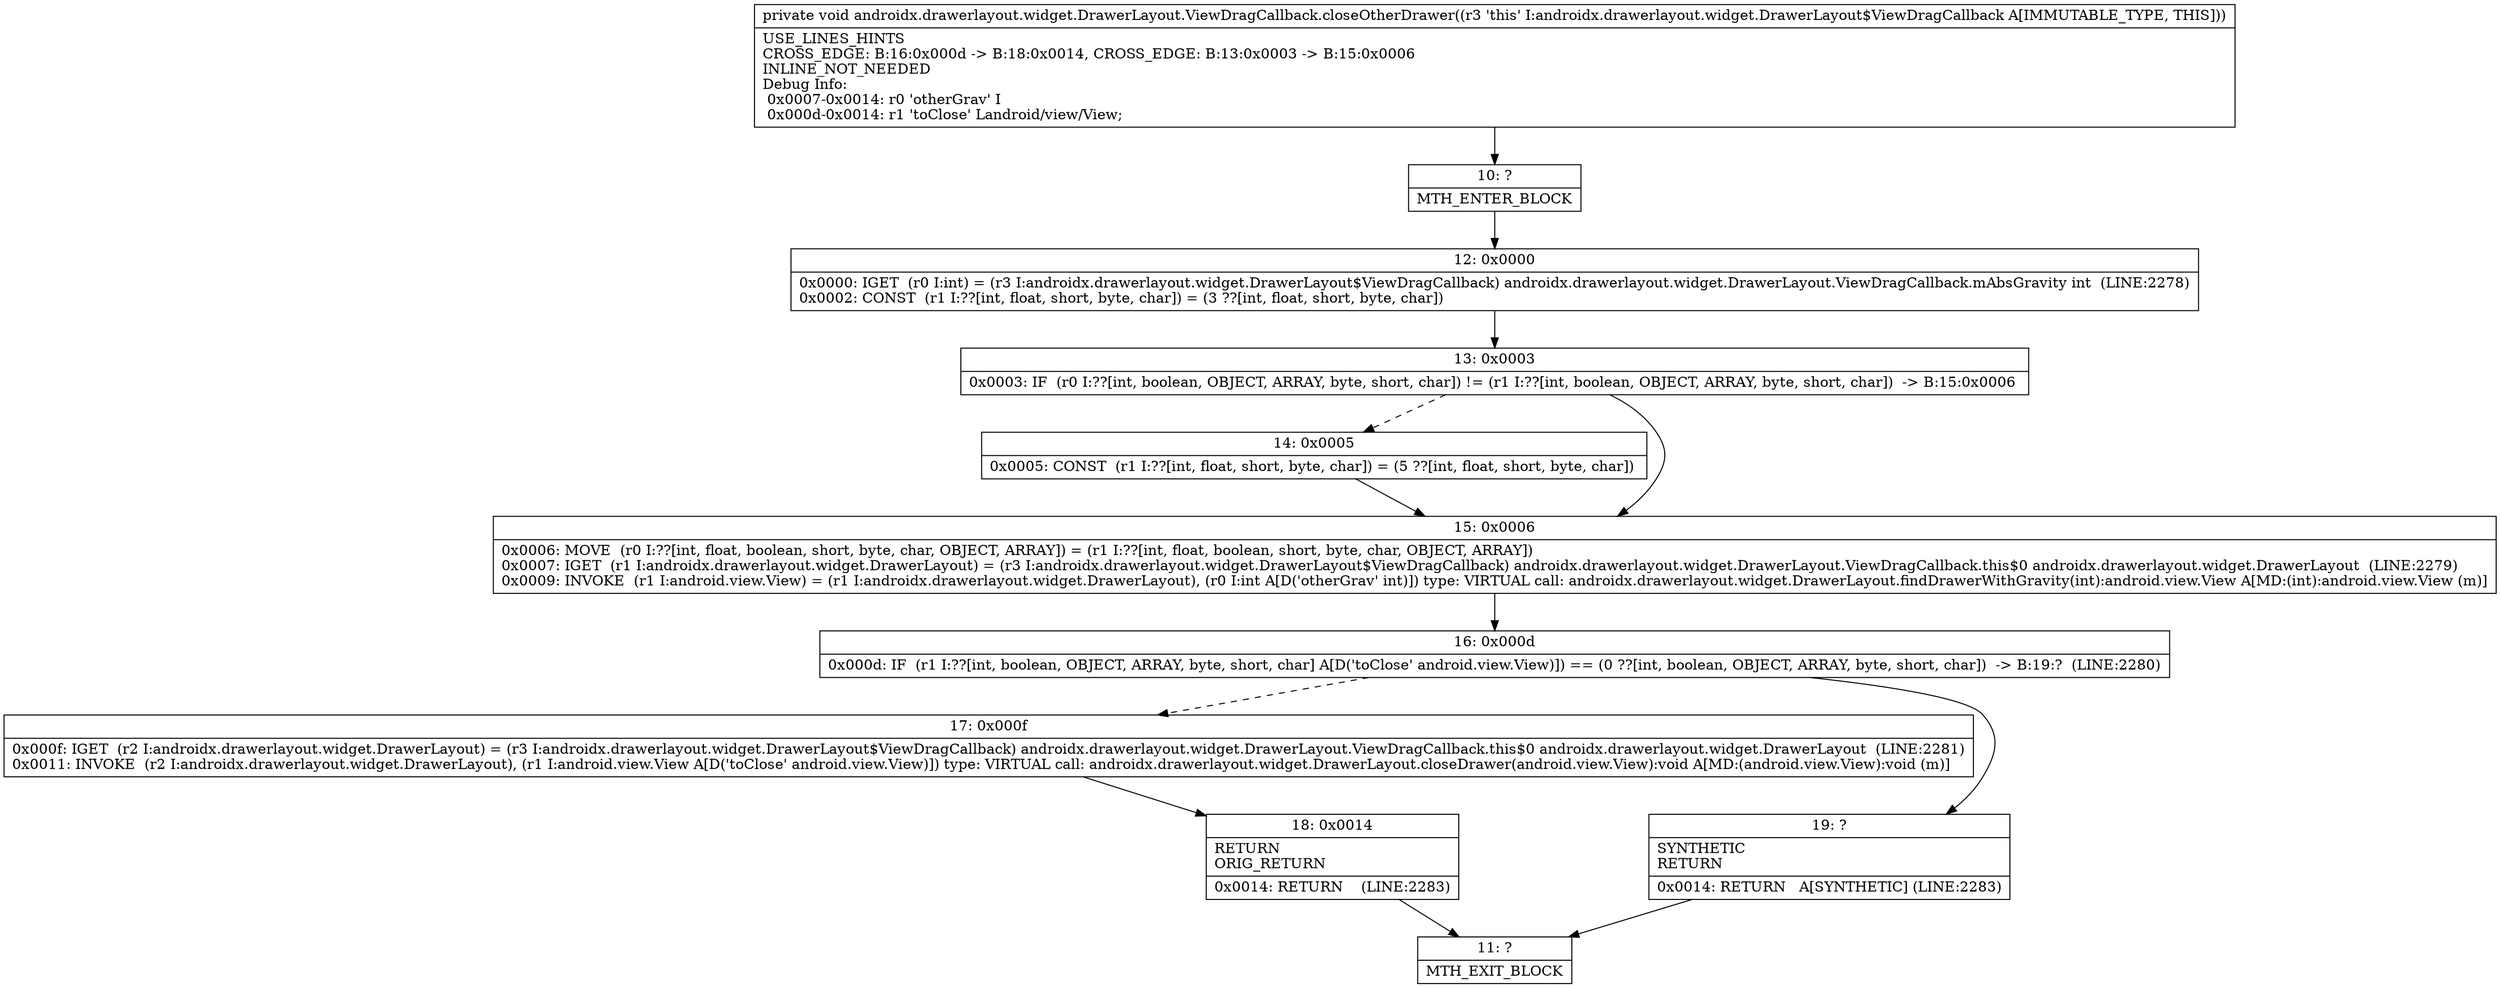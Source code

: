 digraph "CFG forandroidx.drawerlayout.widget.DrawerLayout.ViewDragCallback.closeOtherDrawer()V" {
Node_10 [shape=record,label="{10\:\ ?|MTH_ENTER_BLOCK\l}"];
Node_12 [shape=record,label="{12\:\ 0x0000|0x0000: IGET  (r0 I:int) = (r3 I:androidx.drawerlayout.widget.DrawerLayout$ViewDragCallback) androidx.drawerlayout.widget.DrawerLayout.ViewDragCallback.mAbsGravity int  (LINE:2278)\l0x0002: CONST  (r1 I:??[int, float, short, byte, char]) = (3 ??[int, float, short, byte, char]) \l}"];
Node_13 [shape=record,label="{13\:\ 0x0003|0x0003: IF  (r0 I:??[int, boolean, OBJECT, ARRAY, byte, short, char]) != (r1 I:??[int, boolean, OBJECT, ARRAY, byte, short, char])  \-\> B:15:0x0006 \l}"];
Node_14 [shape=record,label="{14\:\ 0x0005|0x0005: CONST  (r1 I:??[int, float, short, byte, char]) = (5 ??[int, float, short, byte, char]) \l}"];
Node_15 [shape=record,label="{15\:\ 0x0006|0x0006: MOVE  (r0 I:??[int, float, boolean, short, byte, char, OBJECT, ARRAY]) = (r1 I:??[int, float, boolean, short, byte, char, OBJECT, ARRAY]) \l0x0007: IGET  (r1 I:androidx.drawerlayout.widget.DrawerLayout) = (r3 I:androidx.drawerlayout.widget.DrawerLayout$ViewDragCallback) androidx.drawerlayout.widget.DrawerLayout.ViewDragCallback.this$0 androidx.drawerlayout.widget.DrawerLayout  (LINE:2279)\l0x0009: INVOKE  (r1 I:android.view.View) = (r1 I:androidx.drawerlayout.widget.DrawerLayout), (r0 I:int A[D('otherGrav' int)]) type: VIRTUAL call: androidx.drawerlayout.widget.DrawerLayout.findDrawerWithGravity(int):android.view.View A[MD:(int):android.view.View (m)]\l}"];
Node_16 [shape=record,label="{16\:\ 0x000d|0x000d: IF  (r1 I:??[int, boolean, OBJECT, ARRAY, byte, short, char] A[D('toClose' android.view.View)]) == (0 ??[int, boolean, OBJECT, ARRAY, byte, short, char])  \-\> B:19:?  (LINE:2280)\l}"];
Node_17 [shape=record,label="{17\:\ 0x000f|0x000f: IGET  (r2 I:androidx.drawerlayout.widget.DrawerLayout) = (r3 I:androidx.drawerlayout.widget.DrawerLayout$ViewDragCallback) androidx.drawerlayout.widget.DrawerLayout.ViewDragCallback.this$0 androidx.drawerlayout.widget.DrawerLayout  (LINE:2281)\l0x0011: INVOKE  (r2 I:androidx.drawerlayout.widget.DrawerLayout), (r1 I:android.view.View A[D('toClose' android.view.View)]) type: VIRTUAL call: androidx.drawerlayout.widget.DrawerLayout.closeDrawer(android.view.View):void A[MD:(android.view.View):void (m)]\l}"];
Node_18 [shape=record,label="{18\:\ 0x0014|RETURN\lORIG_RETURN\l|0x0014: RETURN    (LINE:2283)\l}"];
Node_11 [shape=record,label="{11\:\ ?|MTH_EXIT_BLOCK\l}"];
Node_19 [shape=record,label="{19\:\ ?|SYNTHETIC\lRETURN\l|0x0014: RETURN   A[SYNTHETIC] (LINE:2283)\l}"];
MethodNode[shape=record,label="{private void androidx.drawerlayout.widget.DrawerLayout.ViewDragCallback.closeOtherDrawer((r3 'this' I:androidx.drawerlayout.widget.DrawerLayout$ViewDragCallback A[IMMUTABLE_TYPE, THIS]))  | USE_LINES_HINTS\lCROSS_EDGE: B:16:0x000d \-\> B:18:0x0014, CROSS_EDGE: B:13:0x0003 \-\> B:15:0x0006\lINLINE_NOT_NEEDED\lDebug Info:\l  0x0007\-0x0014: r0 'otherGrav' I\l  0x000d\-0x0014: r1 'toClose' Landroid\/view\/View;\l}"];
MethodNode -> Node_10;Node_10 -> Node_12;
Node_12 -> Node_13;
Node_13 -> Node_14[style=dashed];
Node_13 -> Node_15;
Node_14 -> Node_15;
Node_15 -> Node_16;
Node_16 -> Node_17[style=dashed];
Node_16 -> Node_19;
Node_17 -> Node_18;
Node_18 -> Node_11;
Node_19 -> Node_11;
}

